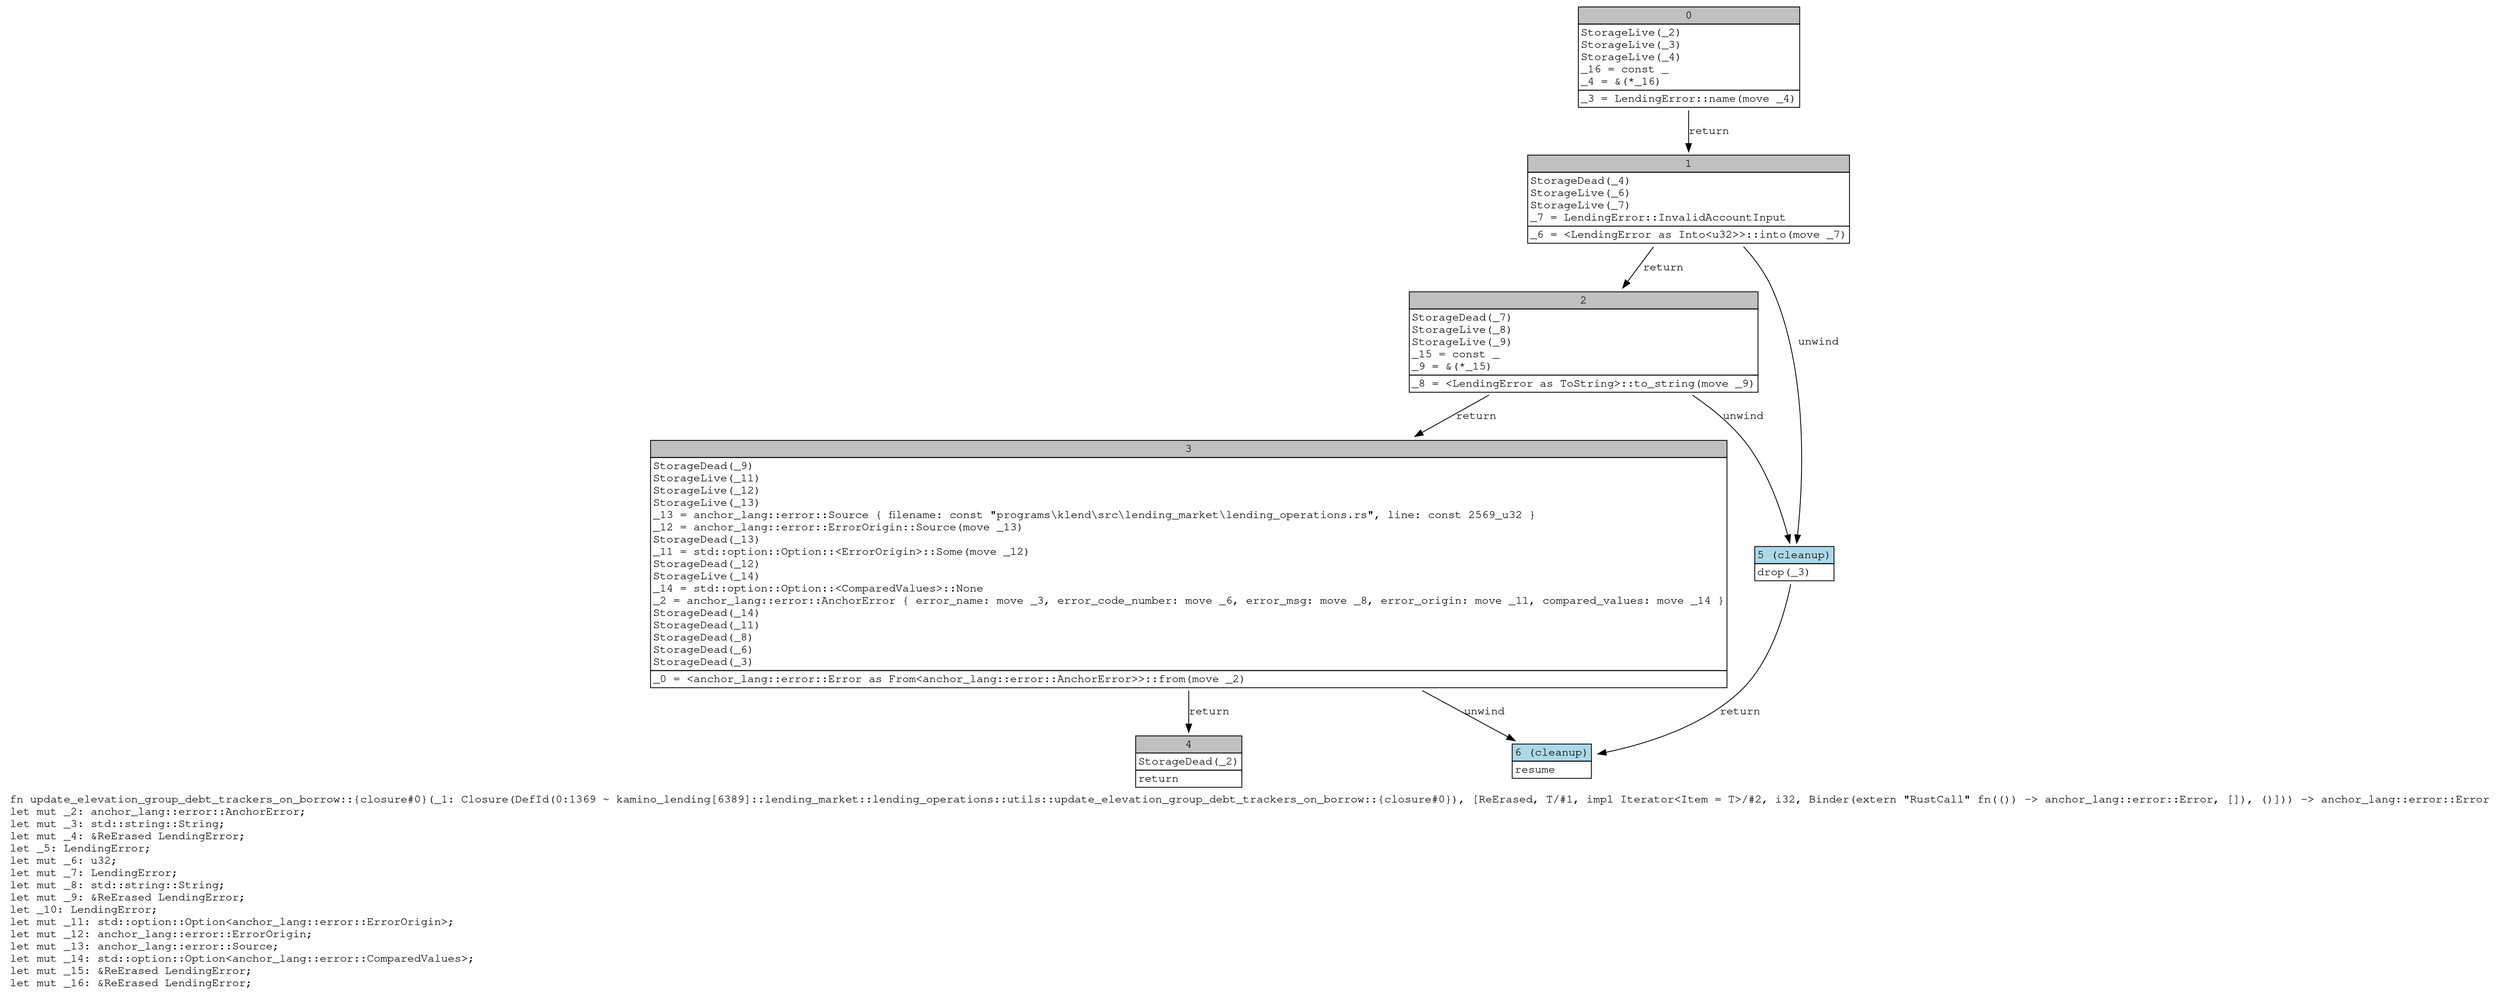 digraph Mir_0_1369 {
    graph [fontname="Courier, monospace"];
    node [fontname="Courier, monospace"];
    edge [fontname="Courier, monospace"];
    label=<fn update_elevation_group_debt_trackers_on_borrow::{closure#0}(_1: Closure(DefId(0:1369 ~ kamino_lending[6389]::lending_market::lending_operations::utils::update_elevation_group_debt_trackers_on_borrow::{closure#0}), [ReErased, T/#1, impl Iterator&lt;Item = T&gt;/#2, i32, Binder(extern &quot;RustCall&quot; fn(()) -&gt; anchor_lang::error::Error, []), ()])) -&gt; anchor_lang::error::Error<br align="left"/>let mut _2: anchor_lang::error::AnchorError;<br align="left"/>let mut _3: std::string::String;<br align="left"/>let mut _4: &amp;ReErased LendingError;<br align="left"/>let _5: LendingError;<br align="left"/>let mut _6: u32;<br align="left"/>let mut _7: LendingError;<br align="left"/>let mut _8: std::string::String;<br align="left"/>let mut _9: &amp;ReErased LendingError;<br align="left"/>let _10: LendingError;<br align="left"/>let mut _11: std::option::Option&lt;anchor_lang::error::ErrorOrigin&gt;;<br align="left"/>let mut _12: anchor_lang::error::ErrorOrigin;<br align="left"/>let mut _13: anchor_lang::error::Source;<br align="left"/>let mut _14: std::option::Option&lt;anchor_lang::error::ComparedValues&gt;;<br align="left"/>let mut _15: &amp;ReErased LendingError;<br align="left"/>let mut _16: &amp;ReErased LendingError;<br align="left"/>>;
    bb0__0_1369 [shape="none", label=<<table border="0" cellborder="1" cellspacing="0"><tr><td bgcolor="gray" align="center" colspan="1">0</td></tr><tr><td align="left" balign="left">StorageLive(_2)<br/>StorageLive(_3)<br/>StorageLive(_4)<br/>_16 = const _<br/>_4 = &amp;(*_16)<br/></td></tr><tr><td align="left">_3 = LendingError::name(move _4)</td></tr></table>>];
    bb1__0_1369 [shape="none", label=<<table border="0" cellborder="1" cellspacing="0"><tr><td bgcolor="gray" align="center" colspan="1">1</td></tr><tr><td align="left" balign="left">StorageDead(_4)<br/>StorageLive(_6)<br/>StorageLive(_7)<br/>_7 = LendingError::InvalidAccountInput<br/></td></tr><tr><td align="left">_6 = &lt;LendingError as Into&lt;u32&gt;&gt;::into(move _7)</td></tr></table>>];
    bb2__0_1369 [shape="none", label=<<table border="0" cellborder="1" cellspacing="0"><tr><td bgcolor="gray" align="center" colspan="1">2</td></tr><tr><td align="left" balign="left">StorageDead(_7)<br/>StorageLive(_8)<br/>StorageLive(_9)<br/>_15 = const _<br/>_9 = &amp;(*_15)<br/></td></tr><tr><td align="left">_8 = &lt;LendingError as ToString&gt;::to_string(move _9)</td></tr></table>>];
    bb3__0_1369 [shape="none", label=<<table border="0" cellborder="1" cellspacing="0"><tr><td bgcolor="gray" align="center" colspan="1">3</td></tr><tr><td align="left" balign="left">StorageDead(_9)<br/>StorageLive(_11)<br/>StorageLive(_12)<br/>StorageLive(_13)<br/>_13 = anchor_lang::error::Source { filename: const &quot;programs\\klend\\src\\lending_market\\lending_operations.rs&quot;, line: const 2569_u32 }<br/>_12 = anchor_lang::error::ErrorOrigin::Source(move _13)<br/>StorageDead(_13)<br/>_11 = std::option::Option::&lt;ErrorOrigin&gt;::Some(move _12)<br/>StorageDead(_12)<br/>StorageLive(_14)<br/>_14 = std::option::Option::&lt;ComparedValues&gt;::None<br/>_2 = anchor_lang::error::AnchorError { error_name: move _3, error_code_number: move _6, error_msg: move _8, error_origin: move _11, compared_values: move _14 }<br/>StorageDead(_14)<br/>StorageDead(_11)<br/>StorageDead(_8)<br/>StorageDead(_6)<br/>StorageDead(_3)<br/></td></tr><tr><td align="left">_0 = &lt;anchor_lang::error::Error as From&lt;anchor_lang::error::AnchorError&gt;&gt;::from(move _2)</td></tr></table>>];
    bb4__0_1369 [shape="none", label=<<table border="0" cellborder="1" cellspacing="0"><tr><td bgcolor="gray" align="center" colspan="1">4</td></tr><tr><td align="left" balign="left">StorageDead(_2)<br/></td></tr><tr><td align="left">return</td></tr></table>>];
    bb5__0_1369 [shape="none", label=<<table border="0" cellborder="1" cellspacing="0"><tr><td bgcolor="lightblue" align="center" colspan="1">5 (cleanup)</td></tr><tr><td align="left">drop(_3)</td></tr></table>>];
    bb6__0_1369 [shape="none", label=<<table border="0" cellborder="1" cellspacing="0"><tr><td bgcolor="lightblue" align="center" colspan="1">6 (cleanup)</td></tr><tr><td align="left">resume</td></tr></table>>];
    bb0__0_1369 -> bb1__0_1369 [label="return"];
    bb1__0_1369 -> bb2__0_1369 [label="return"];
    bb1__0_1369 -> bb5__0_1369 [label="unwind"];
    bb2__0_1369 -> bb3__0_1369 [label="return"];
    bb2__0_1369 -> bb5__0_1369 [label="unwind"];
    bb3__0_1369 -> bb4__0_1369 [label="return"];
    bb3__0_1369 -> bb6__0_1369 [label="unwind"];
    bb5__0_1369 -> bb6__0_1369 [label="return"];
}
